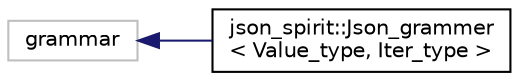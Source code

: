 digraph "Graphical Class Hierarchy"
{
 // LATEX_PDF_SIZE
  edge [fontname="Helvetica",fontsize="10",labelfontname="Helvetica",labelfontsize="10"];
  node [fontname="Helvetica",fontsize="10",shape=record];
  rankdir="LR";
  Node403 [label="grammar",height=0.2,width=0.4,color="grey75", fillcolor="white", style="filled",tooltip=" "];
  Node403 -> Node0 [dir="back",color="midnightblue",fontsize="10",style="solid",fontname="Helvetica"];
  Node0 [label="json_spirit::Json_grammer\l\< Value_type, Iter_type \>",height=0.2,width=0.4,color="black", fillcolor="white", style="filled",URL="$classjson__spirit_1_1_json__grammer.html",tooltip=" "];
}

